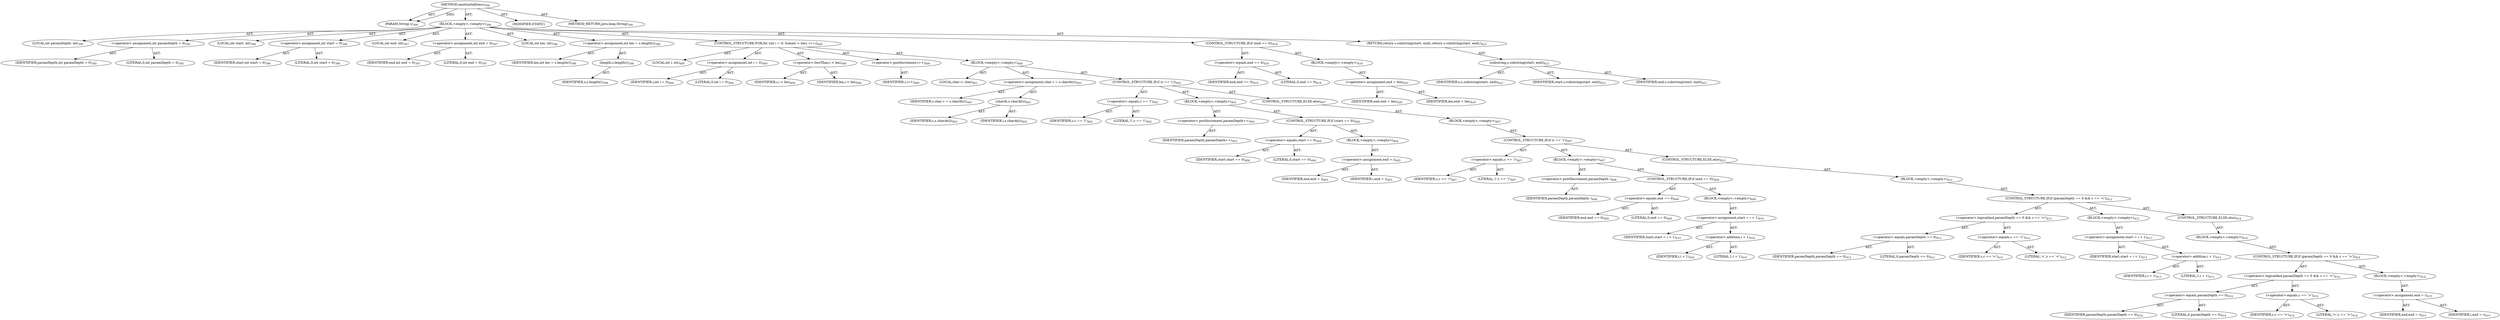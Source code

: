 digraph "sanitizeAddress" {  
"111669149715" [label = <(METHOD,sanitizeAddress)<SUB>394</SUB>> ]
"115964117038" [label = <(PARAM,String s)<SUB>394</SUB>> ]
"25769803803" [label = <(BLOCK,&lt;empty&gt;,&lt;empty&gt;)<SUB>394</SUB>> ]
"94489280517" [label = <(LOCAL,int paramDepth: int)<SUB>395</SUB>> ]
"30064771193" [label = <(&lt;operator&gt;.assignment,int paramDepth = 0)<SUB>395</SUB>> ]
"68719476848" [label = <(IDENTIFIER,paramDepth,int paramDepth = 0)<SUB>395</SUB>> ]
"90194313227" [label = <(LITERAL,0,int paramDepth = 0)<SUB>395</SUB>> ]
"94489280518" [label = <(LOCAL,int start: int)<SUB>396</SUB>> ]
"30064771194" [label = <(&lt;operator&gt;.assignment,int start = 0)<SUB>396</SUB>> ]
"68719476849" [label = <(IDENTIFIER,start,int start = 0)<SUB>396</SUB>> ]
"90194313228" [label = <(LITERAL,0,int start = 0)<SUB>396</SUB>> ]
"94489280519" [label = <(LOCAL,int end: int)<SUB>397</SUB>> ]
"30064771195" [label = <(&lt;operator&gt;.assignment,int end = 0)<SUB>397</SUB>> ]
"68719476850" [label = <(IDENTIFIER,end,int end = 0)<SUB>397</SUB>> ]
"90194313229" [label = <(LITERAL,0,int end = 0)<SUB>397</SUB>> ]
"94489280520" [label = <(LOCAL,int len: int)<SUB>398</SUB>> ]
"30064771196" [label = <(&lt;operator&gt;.assignment,int len = s.length())<SUB>398</SUB>> ]
"68719476851" [label = <(IDENTIFIER,len,int len = s.length())<SUB>398</SUB>> ]
"30064771197" [label = <(length,s.length())<SUB>398</SUB>> ]
"68719476852" [label = <(IDENTIFIER,s,s.length())<SUB>398</SUB>> ]
"47244640264" [label = <(CONTROL_STRUCTURE,FOR,for (int i = 0; Some(i &lt; len); i++))<SUB>400</SUB>> ]
"94489280521" [label = <(LOCAL,int i: int)<SUB>400</SUB>> ]
"30064771198" [label = <(&lt;operator&gt;.assignment,int i = 0)<SUB>400</SUB>> ]
"68719476853" [label = <(IDENTIFIER,i,int i = 0)<SUB>400</SUB>> ]
"90194313230" [label = <(LITERAL,0,int i = 0)<SUB>400</SUB>> ]
"30064771199" [label = <(&lt;operator&gt;.lessThan,i &lt; len)<SUB>400</SUB>> ]
"68719476854" [label = <(IDENTIFIER,i,i &lt; len)<SUB>400</SUB>> ]
"68719476855" [label = <(IDENTIFIER,len,i &lt; len)<SUB>400</SUB>> ]
"30064771200" [label = <(&lt;operator&gt;.postIncrement,i++)<SUB>400</SUB>> ]
"68719476856" [label = <(IDENTIFIER,i,i++)<SUB>400</SUB>> ]
"25769803804" [label = <(BLOCK,&lt;empty&gt;,&lt;empty&gt;)<SUB>400</SUB>> ]
"94489280522" [label = <(LOCAL,char c: char)<SUB>401</SUB>> ]
"30064771201" [label = <(&lt;operator&gt;.assignment,char c = s.charAt(i))<SUB>401</SUB>> ]
"68719476857" [label = <(IDENTIFIER,c,char c = s.charAt(i))<SUB>401</SUB>> ]
"30064771202" [label = <(charAt,s.charAt(i))<SUB>401</SUB>> ]
"68719476858" [label = <(IDENTIFIER,s,s.charAt(i))<SUB>401</SUB>> ]
"68719476859" [label = <(IDENTIFIER,i,s.charAt(i))<SUB>401</SUB>> ]
"47244640265" [label = <(CONTROL_STRUCTURE,IF,if (c == '('))<SUB>402</SUB>> ]
"30064771203" [label = <(&lt;operator&gt;.equals,c == '(')<SUB>402</SUB>> ]
"68719476860" [label = <(IDENTIFIER,c,c == '(')<SUB>402</SUB>> ]
"90194313231" [label = <(LITERAL,'(',c == '(')<SUB>402</SUB>> ]
"25769803805" [label = <(BLOCK,&lt;empty&gt;,&lt;empty&gt;)<SUB>402</SUB>> ]
"30064771204" [label = <(&lt;operator&gt;.postIncrement,paramDepth++)<SUB>403</SUB>> ]
"68719476861" [label = <(IDENTIFIER,paramDepth,paramDepth++)<SUB>403</SUB>> ]
"47244640266" [label = <(CONTROL_STRUCTURE,IF,if (start == 0))<SUB>404</SUB>> ]
"30064771205" [label = <(&lt;operator&gt;.equals,start == 0)<SUB>404</SUB>> ]
"68719476862" [label = <(IDENTIFIER,start,start == 0)<SUB>404</SUB>> ]
"90194313232" [label = <(LITERAL,0,start == 0)<SUB>404</SUB>> ]
"25769803806" [label = <(BLOCK,&lt;empty&gt;,&lt;empty&gt;)<SUB>404</SUB>> ]
"30064771206" [label = <(&lt;operator&gt;.assignment,end = i)<SUB>405</SUB>> ]
"68719476863" [label = <(IDENTIFIER,end,end = i)<SUB>405</SUB>> ]
"68719476864" [label = <(IDENTIFIER,i,end = i)<SUB>405</SUB>> ]
"47244640267" [label = <(CONTROL_STRUCTURE,ELSE,else)<SUB>407</SUB>> ]
"25769803807" [label = <(BLOCK,&lt;empty&gt;,&lt;empty&gt;)<SUB>407</SUB>> ]
"47244640268" [label = <(CONTROL_STRUCTURE,IF,if (c == ')'))<SUB>407</SUB>> ]
"30064771207" [label = <(&lt;operator&gt;.equals,c == ')')<SUB>407</SUB>> ]
"68719476865" [label = <(IDENTIFIER,c,c == ')')<SUB>407</SUB>> ]
"90194313233" [label = <(LITERAL,')',c == ')')<SUB>407</SUB>> ]
"25769803808" [label = <(BLOCK,&lt;empty&gt;,&lt;empty&gt;)<SUB>407</SUB>> ]
"30064771208" [label = <(&lt;operator&gt;.postDecrement,paramDepth--)<SUB>408</SUB>> ]
"68719476866" [label = <(IDENTIFIER,paramDepth,paramDepth--)<SUB>408</SUB>> ]
"47244640269" [label = <(CONTROL_STRUCTURE,IF,if (end == 0))<SUB>409</SUB>> ]
"30064771209" [label = <(&lt;operator&gt;.equals,end == 0)<SUB>409</SUB>> ]
"68719476867" [label = <(IDENTIFIER,end,end == 0)<SUB>409</SUB>> ]
"90194313234" [label = <(LITERAL,0,end == 0)<SUB>409</SUB>> ]
"25769803809" [label = <(BLOCK,&lt;empty&gt;,&lt;empty&gt;)<SUB>409</SUB>> ]
"30064771210" [label = <(&lt;operator&gt;.assignment,start = i + 1)<SUB>410</SUB>> ]
"68719476868" [label = <(IDENTIFIER,start,start = i + 1)<SUB>410</SUB>> ]
"30064771211" [label = <(&lt;operator&gt;.addition,i + 1)<SUB>410</SUB>> ]
"68719476869" [label = <(IDENTIFIER,i,i + 1)<SUB>410</SUB>> ]
"90194313235" [label = <(LITERAL,1,i + 1)<SUB>410</SUB>> ]
"47244640270" [label = <(CONTROL_STRUCTURE,ELSE,else)<SUB>412</SUB>> ]
"25769803810" [label = <(BLOCK,&lt;empty&gt;,&lt;empty&gt;)<SUB>412</SUB>> ]
"47244640271" [label = <(CONTROL_STRUCTURE,IF,if (paramDepth == 0 &amp;&amp; c == '&lt;'))<SUB>412</SUB>> ]
"30064771212" [label = <(&lt;operator&gt;.logicalAnd,paramDepth == 0 &amp;&amp; c == '&lt;')<SUB>412</SUB>> ]
"30064771213" [label = <(&lt;operator&gt;.equals,paramDepth == 0)<SUB>412</SUB>> ]
"68719476870" [label = <(IDENTIFIER,paramDepth,paramDepth == 0)<SUB>412</SUB>> ]
"90194313236" [label = <(LITERAL,0,paramDepth == 0)<SUB>412</SUB>> ]
"30064771214" [label = <(&lt;operator&gt;.equals,c == '&lt;')<SUB>412</SUB>> ]
"68719476871" [label = <(IDENTIFIER,c,c == '&lt;')<SUB>412</SUB>> ]
"90194313237" [label = <(LITERAL,'&lt;',c == '&lt;')<SUB>412</SUB>> ]
"25769803811" [label = <(BLOCK,&lt;empty&gt;,&lt;empty&gt;)<SUB>412</SUB>> ]
"30064771215" [label = <(&lt;operator&gt;.assignment,start = i + 1)<SUB>413</SUB>> ]
"68719476872" [label = <(IDENTIFIER,start,start = i + 1)<SUB>413</SUB>> ]
"30064771216" [label = <(&lt;operator&gt;.addition,i + 1)<SUB>413</SUB>> ]
"68719476873" [label = <(IDENTIFIER,i,i + 1)<SUB>413</SUB>> ]
"90194313238" [label = <(LITERAL,1,i + 1)<SUB>413</SUB>> ]
"47244640272" [label = <(CONTROL_STRUCTURE,ELSE,else)<SUB>414</SUB>> ]
"25769803812" [label = <(BLOCK,&lt;empty&gt;,&lt;empty&gt;)<SUB>414</SUB>> ]
"47244640273" [label = <(CONTROL_STRUCTURE,IF,if (paramDepth == 0 &amp;&amp; c == '&gt;'))<SUB>414</SUB>> ]
"30064771217" [label = <(&lt;operator&gt;.logicalAnd,paramDepth == 0 &amp;&amp; c == '&gt;')<SUB>414</SUB>> ]
"30064771218" [label = <(&lt;operator&gt;.equals,paramDepth == 0)<SUB>414</SUB>> ]
"68719476874" [label = <(IDENTIFIER,paramDepth,paramDepth == 0)<SUB>414</SUB>> ]
"90194313239" [label = <(LITERAL,0,paramDepth == 0)<SUB>414</SUB>> ]
"30064771219" [label = <(&lt;operator&gt;.equals,c == '&gt;')<SUB>414</SUB>> ]
"68719476875" [label = <(IDENTIFIER,c,c == '&gt;')<SUB>414</SUB>> ]
"90194313240" [label = <(LITERAL,'&gt;',c == '&gt;')<SUB>414</SUB>> ]
"25769803813" [label = <(BLOCK,&lt;empty&gt;,&lt;empty&gt;)<SUB>414</SUB>> ]
"30064771220" [label = <(&lt;operator&gt;.assignment,end = i)<SUB>415</SUB>> ]
"68719476876" [label = <(IDENTIFIER,end,end = i)<SUB>415</SUB>> ]
"68719476877" [label = <(IDENTIFIER,i,end = i)<SUB>415</SUB>> ]
"47244640274" [label = <(CONTROL_STRUCTURE,IF,if (end == 0))<SUB>419</SUB>> ]
"30064771221" [label = <(&lt;operator&gt;.equals,end == 0)<SUB>419</SUB>> ]
"68719476878" [label = <(IDENTIFIER,end,end == 0)<SUB>419</SUB>> ]
"90194313241" [label = <(LITERAL,0,end == 0)<SUB>419</SUB>> ]
"25769803814" [label = <(BLOCK,&lt;empty&gt;,&lt;empty&gt;)<SUB>419</SUB>> ]
"30064771222" [label = <(&lt;operator&gt;.assignment,end = len)<SUB>420</SUB>> ]
"68719476879" [label = <(IDENTIFIER,end,end = len)<SUB>420</SUB>> ]
"68719476880" [label = <(IDENTIFIER,len,end = len)<SUB>420</SUB>> ]
"146028888066" [label = <(RETURN,return s.substring(start, end);,return s.substring(start, end);)<SUB>423</SUB>> ]
"30064771223" [label = <(substring,s.substring(start, end))<SUB>423</SUB>> ]
"68719476881" [label = <(IDENTIFIER,s,s.substring(start, end))<SUB>423</SUB>> ]
"68719476882" [label = <(IDENTIFIER,start,s.substring(start, end))<SUB>423</SUB>> ]
"68719476883" [label = <(IDENTIFIER,end,s.substring(start, end))<SUB>423</SUB>> ]
"133143986239" [label = <(MODIFIER,STATIC)> ]
"128849018899" [label = <(METHOD_RETURN,java.lang.String)<SUB>394</SUB>> ]
  "111669149715" -> "115964117038"  [ label = "AST: "] 
  "111669149715" -> "25769803803"  [ label = "AST: "] 
  "111669149715" -> "133143986239"  [ label = "AST: "] 
  "111669149715" -> "128849018899"  [ label = "AST: "] 
  "25769803803" -> "94489280517"  [ label = "AST: "] 
  "25769803803" -> "30064771193"  [ label = "AST: "] 
  "25769803803" -> "94489280518"  [ label = "AST: "] 
  "25769803803" -> "30064771194"  [ label = "AST: "] 
  "25769803803" -> "94489280519"  [ label = "AST: "] 
  "25769803803" -> "30064771195"  [ label = "AST: "] 
  "25769803803" -> "94489280520"  [ label = "AST: "] 
  "25769803803" -> "30064771196"  [ label = "AST: "] 
  "25769803803" -> "47244640264"  [ label = "AST: "] 
  "25769803803" -> "47244640274"  [ label = "AST: "] 
  "25769803803" -> "146028888066"  [ label = "AST: "] 
  "30064771193" -> "68719476848"  [ label = "AST: "] 
  "30064771193" -> "90194313227"  [ label = "AST: "] 
  "30064771194" -> "68719476849"  [ label = "AST: "] 
  "30064771194" -> "90194313228"  [ label = "AST: "] 
  "30064771195" -> "68719476850"  [ label = "AST: "] 
  "30064771195" -> "90194313229"  [ label = "AST: "] 
  "30064771196" -> "68719476851"  [ label = "AST: "] 
  "30064771196" -> "30064771197"  [ label = "AST: "] 
  "30064771197" -> "68719476852"  [ label = "AST: "] 
  "47244640264" -> "94489280521"  [ label = "AST: "] 
  "47244640264" -> "30064771198"  [ label = "AST: "] 
  "47244640264" -> "30064771199"  [ label = "AST: "] 
  "47244640264" -> "30064771200"  [ label = "AST: "] 
  "47244640264" -> "25769803804"  [ label = "AST: "] 
  "30064771198" -> "68719476853"  [ label = "AST: "] 
  "30064771198" -> "90194313230"  [ label = "AST: "] 
  "30064771199" -> "68719476854"  [ label = "AST: "] 
  "30064771199" -> "68719476855"  [ label = "AST: "] 
  "30064771200" -> "68719476856"  [ label = "AST: "] 
  "25769803804" -> "94489280522"  [ label = "AST: "] 
  "25769803804" -> "30064771201"  [ label = "AST: "] 
  "25769803804" -> "47244640265"  [ label = "AST: "] 
  "30064771201" -> "68719476857"  [ label = "AST: "] 
  "30064771201" -> "30064771202"  [ label = "AST: "] 
  "30064771202" -> "68719476858"  [ label = "AST: "] 
  "30064771202" -> "68719476859"  [ label = "AST: "] 
  "47244640265" -> "30064771203"  [ label = "AST: "] 
  "47244640265" -> "25769803805"  [ label = "AST: "] 
  "47244640265" -> "47244640267"  [ label = "AST: "] 
  "30064771203" -> "68719476860"  [ label = "AST: "] 
  "30064771203" -> "90194313231"  [ label = "AST: "] 
  "25769803805" -> "30064771204"  [ label = "AST: "] 
  "25769803805" -> "47244640266"  [ label = "AST: "] 
  "30064771204" -> "68719476861"  [ label = "AST: "] 
  "47244640266" -> "30064771205"  [ label = "AST: "] 
  "47244640266" -> "25769803806"  [ label = "AST: "] 
  "30064771205" -> "68719476862"  [ label = "AST: "] 
  "30064771205" -> "90194313232"  [ label = "AST: "] 
  "25769803806" -> "30064771206"  [ label = "AST: "] 
  "30064771206" -> "68719476863"  [ label = "AST: "] 
  "30064771206" -> "68719476864"  [ label = "AST: "] 
  "47244640267" -> "25769803807"  [ label = "AST: "] 
  "25769803807" -> "47244640268"  [ label = "AST: "] 
  "47244640268" -> "30064771207"  [ label = "AST: "] 
  "47244640268" -> "25769803808"  [ label = "AST: "] 
  "47244640268" -> "47244640270"  [ label = "AST: "] 
  "30064771207" -> "68719476865"  [ label = "AST: "] 
  "30064771207" -> "90194313233"  [ label = "AST: "] 
  "25769803808" -> "30064771208"  [ label = "AST: "] 
  "25769803808" -> "47244640269"  [ label = "AST: "] 
  "30064771208" -> "68719476866"  [ label = "AST: "] 
  "47244640269" -> "30064771209"  [ label = "AST: "] 
  "47244640269" -> "25769803809"  [ label = "AST: "] 
  "30064771209" -> "68719476867"  [ label = "AST: "] 
  "30064771209" -> "90194313234"  [ label = "AST: "] 
  "25769803809" -> "30064771210"  [ label = "AST: "] 
  "30064771210" -> "68719476868"  [ label = "AST: "] 
  "30064771210" -> "30064771211"  [ label = "AST: "] 
  "30064771211" -> "68719476869"  [ label = "AST: "] 
  "30064771211" -> "90194313235"  [ label = "AST: "] 
  "47244640270" -> "25769803810"  [ label = "AST: "] 
  "25769803810" -> "47244640271"  [ label = "AST: "] 
  "47244640271" -> "30064771212"  [ label = "AST: "] 
  "47244640271" -> "25769803811"  [ label = "AST: "] 
  "47244640271" -> "47244640272"  [ label = "AST: "] 
  "30064771212" -> "30064771213"  [ label = "AST: "] 
  "30064771212" -> "30064771214"  [ label = "AST: "] 
  "30064771213" -> "68719476870"  [ label = "AST: "] 
  "30064771213" -> "90194313236"  [ label = "AST: "] 
  "30064771214" -> "68719476871"  [ label = "AST: "] 
  "30064771214" -> "90194313237"  [ label = "AST: "] 
  "25769803811" -> "30064771215"  [ label = "AST: "] 
  "30064771215" -> "68719476872"  [ label = "AST: "] 
  "30064771215" -> "30064771216"  [ label = "AST: "] 
  "30064771216" -> "68719476873"  [ label = "AST: "] 
  "30064771216" -> "90194313238"  [ label = "AST: "] 
  "47244640272" -> "25769803812"  [ label = "AST: "] 
  "25769803812" -> "47244640273"  [ label = "AST: "] 
  "47244640273" -> "30064771217"  [ label = "AST: "] 
  "47244640273" -> "25769803813"  [ label = "AST: "] 
  "30064771217" -> "30064771218"  [ label = "AST: "] 
  "30064771217" -> "30064771219"  [ label = "AST: "] 
  "30064771218" -> "68719476874"  [ label = "AST: "] 
  "30064771218" -> "90194313239"  [ label = "AST: "] 
  "30064771219" -> "68719476875"  [ label = "AST: "] 
  "30064771219" -> "90194313240"  [ label = "AST: "] 
  "25769803813" -> "30064771220"  [ label = "AST: "] 
  "30064771220" -> "68719476876"  [ label = "AST: "] 
  "30064771220" -> "68719476877"  [ label = "AST: "] 
  "47244640274" -> "30064771221"  [ label = "AST: "] 
  "47244640274" -> "25769803814"  [ label = "AST: "] 
  "30064771221" -> "68719476878"  [ label = "AST: "] 
  "30064771221" -> "90194313241"  [ label = "AST: "] 
  "25769803814" -> "30064771222"  [ label = "AST: "] 
  "30064771222" -> "68719476879"  [ label = "AST: "] 
  "30064771222" -> "68719476880"  [ label = "AST: "] 
  "146028888066" -> "30064771223"  [ label = "AST: "] 
  "30064771223" -> "68719476881"  [ label = "AST: "] 
  "30064771223" -> "68719476882"  [ label = "AST: "] 
  "30064771223" -> "68719476883"  [ label = "AST: "] 
  "111669149715" -> "115964117038"  [ label = "DDG: "] 
}
